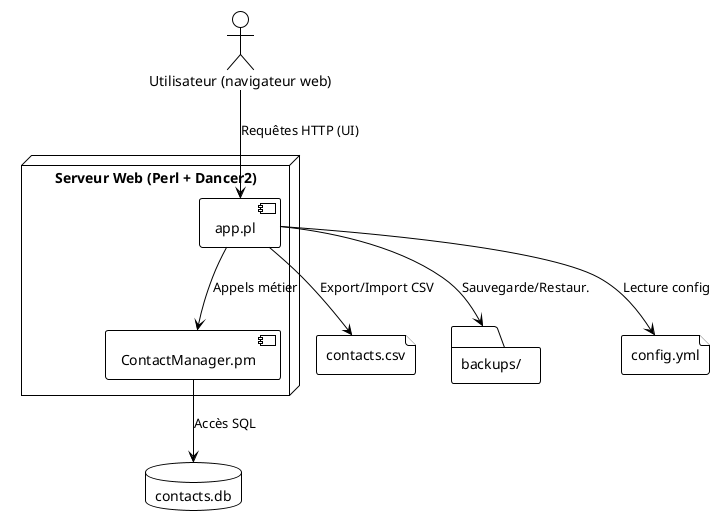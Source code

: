 @startuml
!theme plain

' Composants techniques principaux
actor "Utilisateur (navigateur web)" as User
node "Serveur Web (Perl + Dancer2)" as Web {
  component "app.pl" as APP
  component "ContactManager.pm" as CM
}
database "contacts.db" as DB
file "contacts.csv" as CSV
folder "backups/" as BACKUPS
file "config.yml" as CFG

' Relations principales
User --> APP : Requêtes HTTP (UI)
APP --> CM : Appels métier
CM --> DB : Accès SQL
APP --> CSV : Export/Import CSV
APP --> BACKUPS : Sauvegarde/Restaur.
APP --> CFG : Lecture config

@enduml

